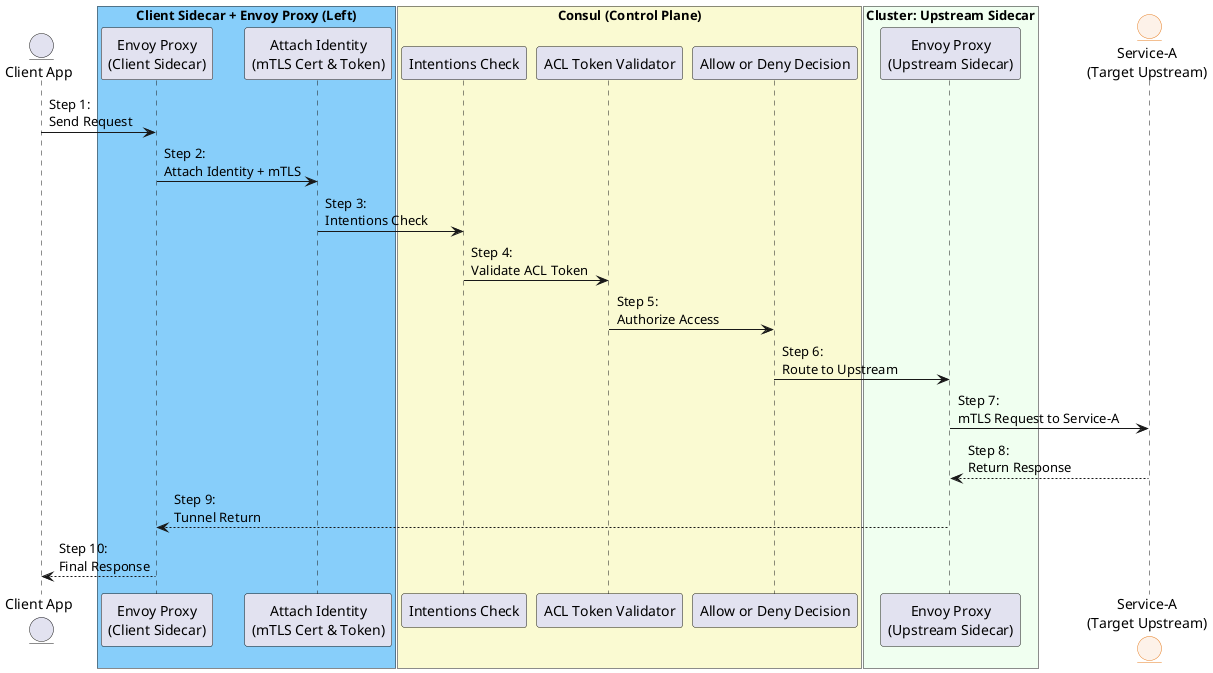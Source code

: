 @startuml
' Define external entities
entity "Client App" as Client


' === Group: Client Side ===
box "Client Sidecar + Envoy Proxy (Left)" #LightSkyBlue
  participant "Envoy Proxy\n(Client Sidecar)" as EnvoyClient
  participant "Attach Identity\n(mTLS Cert & Token)" as Identity
end box

' === Group: Consul (Middle) ===
box "Consul (Control Plane)" #LightGoldenRodYellow
  participant "Intentions Check" as Intentions
  participant "ACL Token Validator" as ACL
  participant "Allow or Deny Decision" as Decision
end box

' === Group: Cluster – Upstream Sidecar ===
box "Cluster: Upstream Sidecar" #HoneyDew
  participant "Envoy Proxy\n(Upstream Sidecar)" as EnvoyUpstream
end box

' === Styling ===
skinparam entity {
  BackgroundColor #FDF2E9
  BorderColor #E67E22
}

skinparam participant {
  BackgroundColor EnvoyUpstream #D0F0FF
  BorderColor EnvoyUpstream Navy
}

entity "Service-A\n(Target Upstream)" as ServiceA

' === Flow ===
Client -> EnvoyClient : Step 1:\nSend Request
EnvoyClient -> Identity : Step 2:\nAttach Identity + mTLS
Identity -> Intentions : Step 3:\nIntentions Check
Intentions -> ACL : Step 4:\nValidate ACL Token
ACL -> Decision : Step 5:\nAuthorize Access
Decision -> EnvoyUpstream : Step 6:\nRoute to Upstream
EnvoyUpstream -> ServiceA : Step 7:\nmTLS Request to Service-A
ServiceA --> EnvoyUpstream : Step 8:\nReturn Response
EnvoyUpstream --> EnvoyClient : Step 9:\nTunnel Return
EnvoyClient --> Client : Step 10:\nFinal Response

@enduml
